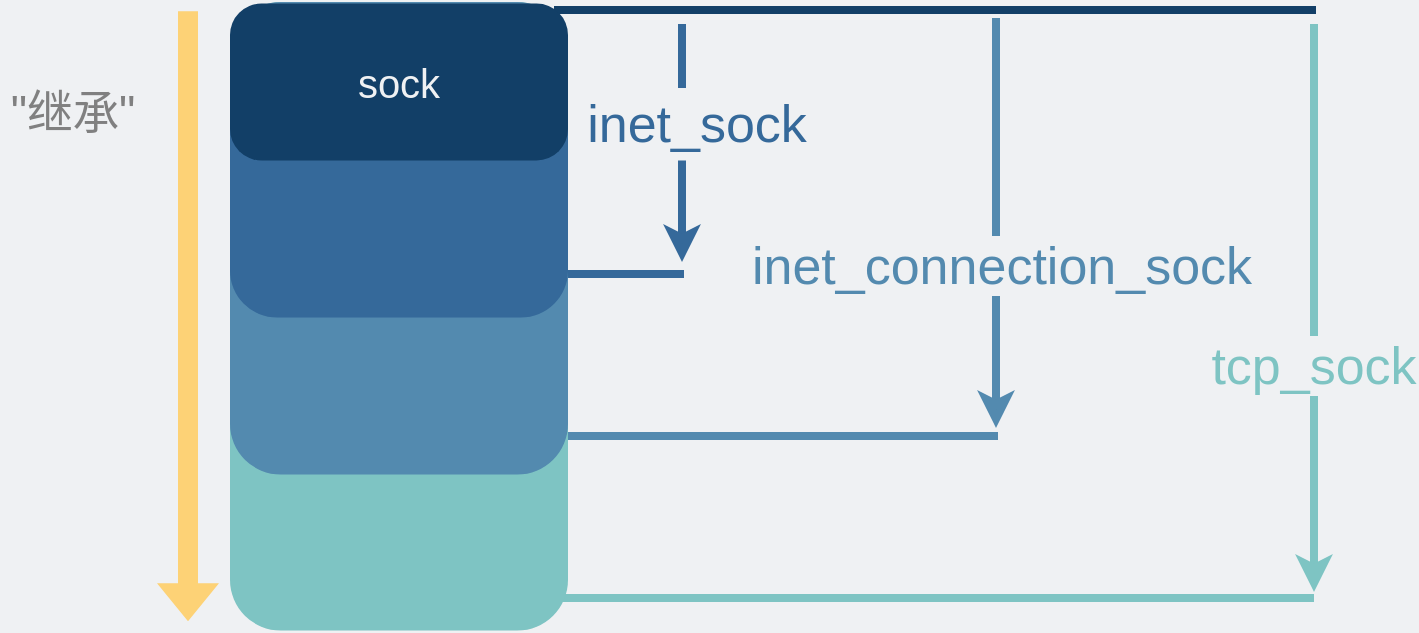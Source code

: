 <mxfile version="20.6.0" type="github">
  <diagram id="3228e29e-7158-1315-38df-8450db1d8a1d" name="Page-1">
    <mxGraphModel dx="1070" dy="803" grid="0" gridSize="10" guides="1" tooltips="1" connect="1" arrows="1" fold="1" page="1" pageScale="1" pageWidth="800" pageHeight="430" background="#EFF1F3" math="0" shadow="0">
      <root>
        <mxCell id="0" />
        <mxCell id="1" parent="0" />
        <mxCell id="GWohyAZIXRzsMZwVDe7G-11" value="" style="endArrow=none;html=1;strokeWidth=4;rounded=1;fontSize=23;fontColor=#808080;fillColor=#FDD276;strokeColor=#7EC4C3;" edge="1" parent="1">
          <mxGeometry width="50" height="50" relative="1" as="geometry">
            <mxPoint x="331" y="356" as="sourcePoint" />
            <mxPoint x="707" y="356" as="targetPoint" />
          </mxGeometry>
        </mxCell>
        <mxCell id="GWohyAZIXRzsMZwVDe7G-9" value="" style="endArrow=classic;html=1;rounded=1;strokeColor=#538AAF;strokeWidth=4;fontSize=26;fontColor=#35699A;fillColor=#FDD276;" edge="1" parent="1">
          <mxGeometry width="50" height="50" relative="1" as="geometry">
            <mxPoint x="548" y="66" as="sourcePoint" />
            <mxPoint x="548" y="271" as="targetPoint" />
          </mxGeometry>
        </mxCell>
        <mxCell id="GWohyAZIXRzsMZwVDe7G-7" value="" style="endArrow=none;html=1;strokeWidth=4;rounded=1;fontSize=23;fontColor=#808080;fillColor=#FDD276;strokeColor=#538AAF;" edge="1" parent="1">
          <mxGeometry width="50" height="50" relative="1" as="geometry">
            <mxPoint x="317" y="275.0" as="sourcePoint" />
            <mxPoint x="549" y="275" as="targetPoint" />
          </mxGeometry>
        </mxCell>
        <mxCell id="GWohyAZIXRzsMZwVDe7G-5" value="" style="endArrow=none;html=1;strokeWidth=4;rounded=1;fontSize=23;fontColor=#808080;fillColor=#FDD276;strokeColor=#35699A;" edge="1" parent="1">
          <mxGeometry width="50" height="50" relative="1" as="geometry">
            <mxPoint x="327" y="194" as="sourcePoint" />
            <mxPoint x="392" y="194" as="targetPoint" />
          </mxGeometry>
        </mxCell>
        <mxCell id="GWohyAZIXRzsMZwVDe7G-4" value="" style="endArrow=none;html=1;strokeWidth=4;rounded=1;fontSize=23;fontColor=#808080;fillColor=#FDD276;strokeColor=#123F67;" edge="1" parent="1">
          <mxGeometry width="50" height="50" relative="1" as="geometry">
            <mxPoint x="327" y="62" as="sourcePoint" />
            <mxPoint x="708" y="62" as="targetPoint" />
          </mxGeometry>
        </mxCell>
        <mxCell id="Cc0OR5DpWGdqYDi1uymj-2" value="&lt;span style=&quot;color: rgb(239, 241, 243); font-size: 20px;&quot;&gt;tcp_sock&lt;/span&gt;" style="rounded=1;whiteSpace=wrap;html=1;fillColor=#7EC4C3;strokeColor=none;" parent="1" vertex="1">
          <mxGeometry x="165" y="58" width="169" height="314.25" as="geometry" />
        </mxCell>
        <mxCell id="Cc0OR5DpWGdqYDi1uymj-5" value="&lt;span style=&quot;color: rgb(239, 241, 243);&quot;&gt;&lt;font style=&quot;font-size: 16px;&quot;&gt;inet_connection_sock&lt;/font&gt;&lt;/span&gt;" style="rounded=1;whiteSpace=wrap;html=1;fillColor=#538AAF;strokeColor=none;" parent="1" vertex="1">
          <mxGeometry x="165" y="58" width="169" height="236.25" as="geometry" />
        </mxCell>
        <mxCell id="Cc0OR5DpWGdqYDi1uymj-4" value="" style="rounded=1;whiteSpace=wrap;html=1;fillColor=#35699A;strokeColor=none;" parent="1" vertex="1">
          <mxGeometry x="165" y="59" width="169" height="156.75" as="geometry" />
        </mxCell>
        <mxCell id="I8ODeFikB3_Pxrsl2uY8-1" value="&lt;font style=&quot;font-size: 20px;&quot; color=&quot;#eff1f3&quot;&gt;sock&lt;/font&gt;" style="rounded=1;whiteSpace=wrap;html=1;fillColor=#123F67;strokeColor=none;arcSize=20;" parent="1" vertex="1">
          <mxGeometry x="165" y="58.75" width="169" height="78.5" as="geometry" />
        </mxCell>
        <mxCell id="Cc0OR5DpWGdqYDi1uymj-7" value="" style="shape=flexArrow;endArrow=classic;html=1;rounded=0;fontSize=16;fontColor=#EFF1F3;fillColor=#FDD276;strokeColor=none;" parent="1" edge="1">
          <mxGeometry width="50" height="50" relative="1" as="geometry">
            <mxPoint x="144" y="62.13" as="sourcePoint" />
            <mxPoint x="144" y="368.13" as="targetPoint" />
          </mxGeometry>
        </mxCell>
        <mxCell id="Cc0OR5DpWGdqYDi1uymj-8" value="&lt;font color=&quot;#808080&quot; style=&quot;font-size: 23px;&quot;&gt;&quot;继承&quot;&lt;/font&gt;" style="text;html=1;strokeColor=none;fillColor=none;align=center;verticalAlign=middle;whiteSpace=wrap;rounded=0;fontSize=16;fontColor=#EFF1F3;" parent="1" vertex="1">
          <mxGeometry x="50" y="98" width="73" height="30" as="geometry" />
        </mxCell>
        <mxCell id="GWohyAZIXRzsMZwVDe7G-8" value="&lt;font style=&quot;font-size: 26px;&quot; color=&quot;#538aaf&quot;&gt;inet_connection_sock&lt;/font&gt;" style="text;html=1;strokeColor=none;fillColor=#EFF1F3;align=center;verticalAlign=middle;whiteSpace=wrap;rounded=0;fontSize=23;fontColor=#808080;" vertex="1" parent="1">
          <mxGeometry x="521" y="175" width="60" height="30" as="geometry" />
        </mxCell>
        <mxCell id="GWohyAZIXRzsMZwVDe7G-10" value="" style="endArrow=classic;html=1;rounded=1;strokeColor=#35699A;strokeWidth=4;fontSize=26;fontColor=#35699A;fillColor=#FDD276;" edge="1" parent="1">
          <mxGeometry width="50" height="50" relative="1" as="geometry">
            <mxPoint x="391" y="69" as="sourcePoint" />
            <mxPoint x="391" y="188" as="targetPoint" />
          </mxGeometry>
        </mxCell>
        <mxCell id="GWohyAZIXRzsMZwVDe7G-6" value="&lt;font style=&quot;font-size: 26px;&quot; color=&quot;#35699a&quot;&gt;inet_sock&lt;/font&gt;" style="text;html=1;strokeColor=none;fillColor=#EFF1F3;align=center;verticalAlign=middle;whiteSpace=wrap;rounded=0;fontSize=23;fontColor=#808080;" vertex="1" parent="1">
          <mxGeometry x="372" y="101" width="53" height="36.25" as="geometry" />
        </mxCell>
        <mxCell id="GWohyAZIXRzsMZwVDe7G-12" value="" style="endArrow=classic;html=1;rounded=1;strokeColor=#7EC4C3;strokeWidth=4;fontSize=26;fontColor=#35699A;fillColor=#FDD276;" edge="1" parent="1">
          <mxGeometry width="50" height="50" relative="1" as="geometry">
            <mxPoint x="707" y="69" as="sourcePoint" />
            <mxPoint x="707" y="353" as="targetPoint" />
          </mxGeometry>
        </mxCell>
        <mxCell id="GWohyAZIXRzsMZwVDe7G-13" value="&lt;font style=&quot;font-size: 26px;&quot; color=&quot;#7ec4c3&quot;&gt;tcp_sock&lt;/font&gt;" style="text;html=1;strokeColor=none;fillColor=#EFF1F3;align=center;verticalAlign=middle;whiteSpace=wrap;rounded=0;fontSize=23;fontColor=#808080;" vertex="1" parent="1">
          <mxGeometry x="677" y="225" width="60" height="30" as="geometry" />
        </mxCell>
      </root>
    </mxGraphModel>
  </diagram>
</mxfile>
